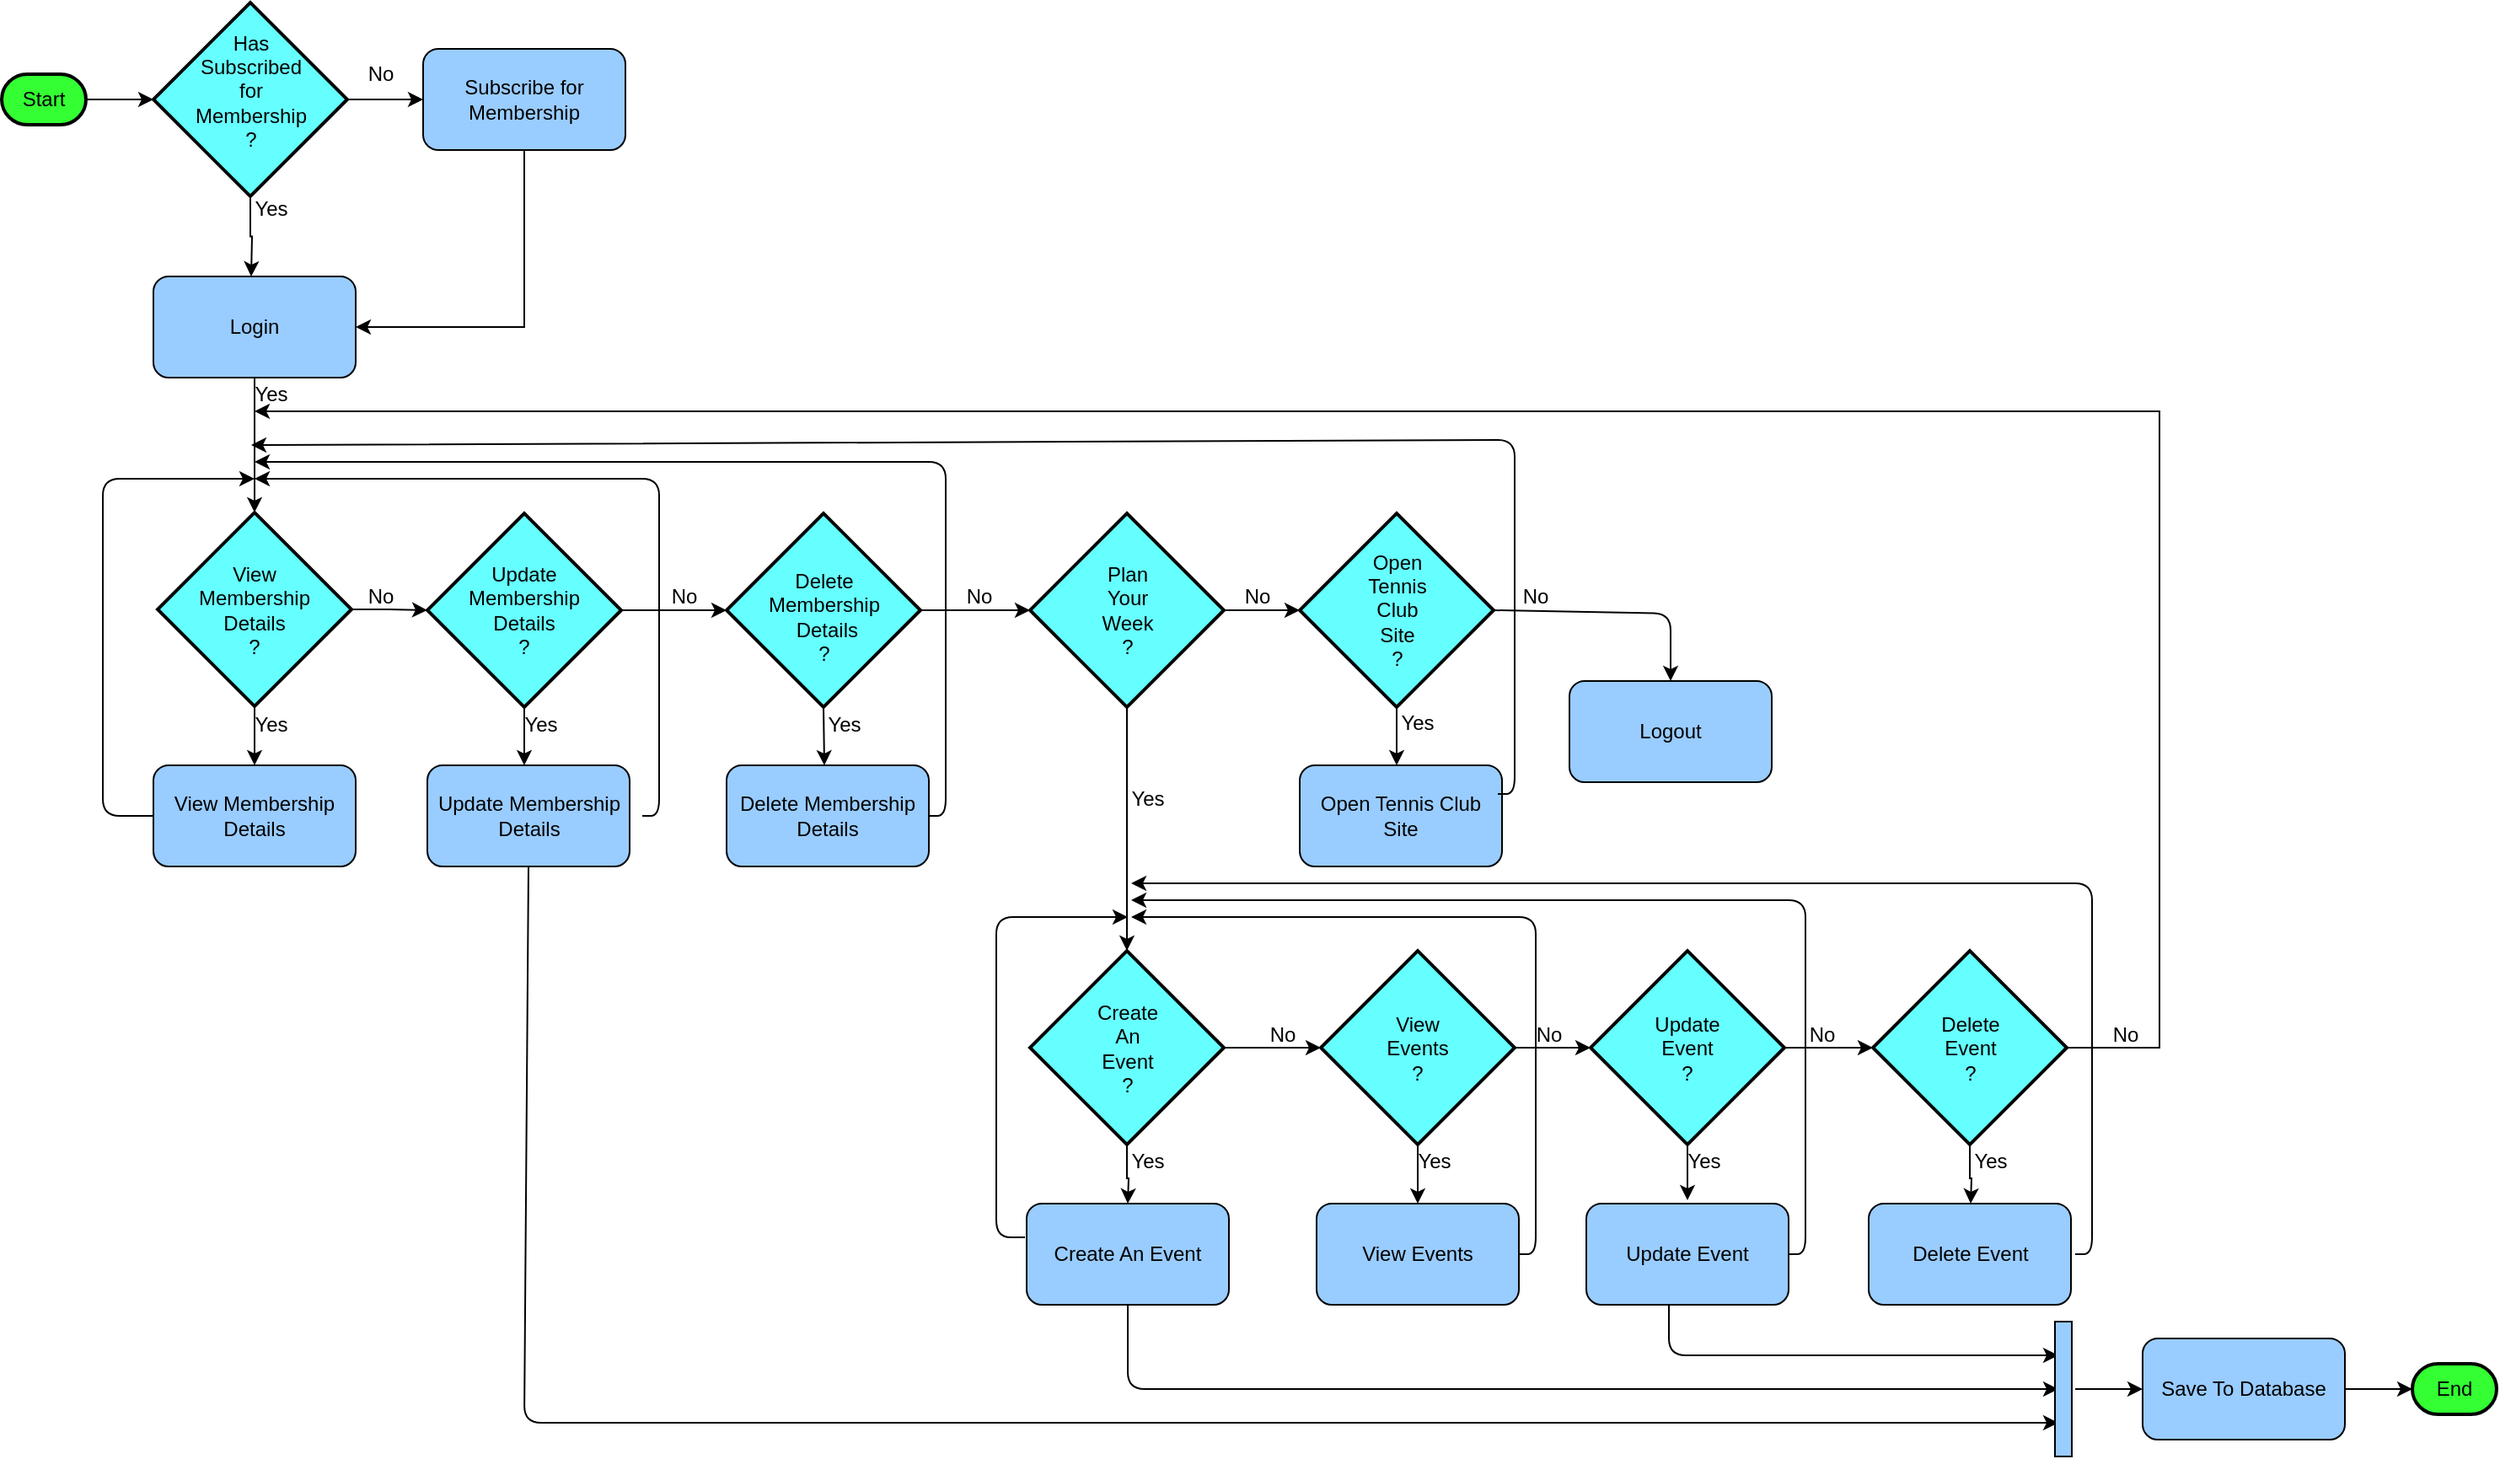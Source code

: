 <mxfile version="12.6.1" type="device"><diagram id="vyenlbegYSzaKedaoEJy" name="Page-1"><mxGraphModel dx="868" dy="1634" grid="1" gridSize="10" guides="1" tooltips="1" connect="1" arrows="1" fold="1" page="1" pageScale="1" pageWidth="850" pageHeight="1100" math="0" shadow="0"><root><mxCell id="0"/><mxCell id="1" parent="0"/><mxCell id="Dwk0a_JI1SBa3Rcftqay-88" value="" style="endArrow=classic;html=1;" parent="1" edge="1"><mxGeometry width="50" height="50" relative="1" as="geometry"><mxPoint x="617" y="730" as="sourcePoint"/><mxPoint x="678" y="540" as="targetPoint"/><Array as="points"><mxPoint x="600" y="730"/><mxPoint x="600" y="677.5"/><mxPoint x="600" y="540"/></Array></mxGeometry></mxCell><mxCell id="Dwk0a_JI1SBa3Rcftqay-3" value="" style="edgeStyle=orthogonalEdgeStyle;rounded=0;orthogonalLoop=1;jettySize=auto;html=1;" parent="1" source="Dwk0a_JI1SBa3Rcftqay-1" edge="1"><mxGeometry relative="1" as="geometry"><mxPoint x="100" y="55" as="targetPoint"/></mxGeometry></mxCell><mxCell id="Dwk0a_JI1SBa3Rcftqay-1" value="Start" style="strokeWidth=2;html=1;shape=mxgraph.flowchart.terminator;whiteSpace=wrap;labelBackgroundColor=none;fillColor=#33FF33;" parent="1" vertex="1"><mxGeometry x="10" y="40" width="50" height="30" as="geometry"/></mxCell><mxCell id="Dwk0a_JI1SBa3Rcftqay-7" value="" style="edgeStyle=orthogonalEdgeStyle;rounded=0;orthogonalLoop=1;jettySize=auto;html=1;" parent="1" source="Dwk0a_JI1SBa3Rcftqay-4" edge="1"><mxGeometry relative="1" as="geometry"><mxPoint x="158" y="160" as="targetPoint"/></mxGeometry></mxCell><mxCell id="Dwk0a_JI1SBa3Rcftqay-10" value="" style="edgeStyle=orthogonalEdgeStyle;rounded=0;orthogonalLoop=1;jettySize=auto;html=1;" parent="1" source="Dwk0a_JI1SBa3Rcftqay-4" edge="1"><mxGeometry relative="1" as="geometry"><mxPoint x="260" y="55" as="targetPoint"/></mxGeometry></mxCell><mxCell id="Dwk0a_JI1SBa3Rcftqay-4" value="" style="strokeWidth=2;html=1;shape=mxgraph.flowchart.decision;whiteSpace=wrap;labelBackgroundColor=#66FFFF;fillColor=#66FFFF;direction=south;" parent="1" vertex="1"><mxGeometry x="100" y="-2.5" width="115" height="115" as="geometry"/></mxCell><mxCell id="Dwk0a_JI1SBa3Rcftqay-5" value="Has Subscribed for Membership&lt;br&gt;?" style="text;html=1;strokeColor=none;fillColor=none;align=center;verticalAlign=middle;whiteSpace=wrap;rounded=0;labelBackgroundColor=none;" parent="1" vertex="1"><mxGeometry x="137.5" y="40" width="40" height="20" as="geometry"/></mxCell><mxCell id="Dwk0a_JI1SBa3Rcftqay-16" value="" style="edgeStyle=orthogonalEdgeStyle;rounded=0;orthogonalLoop=1;jettySize=auto;html=1;" parent="1" source="Dwk0a_JI1SBa3Rcftqay-8" edge="1"><mxGeometry relative="1" as="geometry"><mxPoint x="160" y="300" as="targetPoint"/></mxGeometry></mxCell><mxCell id="Dwk0a_JI1SBa3Rcftqay-8" value="Login" style="rounded=1;whiteSpace=wrap;html=1;labelBackgroundColor=none;fillColor=#99CCFF;" parent="1" vertex="1"><mxGeometry x="100" y="160" width="120" height="60" as="geometry"/></mxCell><mxCell id="Dwk0a_JI1SBa3Rcftqay-13" value="" style="edgeStyle=orthogonalEdgeStyle;rounded=0;orthogonalLoop=1;jettySize=auto;html=1;entryX=1;entryY=0.5;entryDx=0;entryDy=0;" parent="1" source="Dwk0a_JI1SBa3Rcftqay-11" target="Dwk0a_JI1SBa3Rcftqay-8" edge="1"><mxGeometry relative="1" as="geometry"><mxPoint x="280" y="230" as="targetPoint"/><Array as="points"><mxPoint x="320" y="190"/></Array></mxGeometry></mxCell><mxCell id="Dwk0a_JI1SBa3Rcftqay-11" value="Subscribe for Membership" style="rounded=1;whiteSpace=wrap;html=1;labelBackgroundColor=none;fillColor=#99CCFF;" parent="1" vertex="1"><mxGeometry x="260" y="25" width="120" height="60" as="geometry"/></mxCell><mxCell id="Dwk0a_JI1SBa3Rcftqay-23" value="" style="edgeStyle=orthogonalEdgeStyle;rounded=0;orthogonalLoop=1;jettySize=auto;html=1;" parent="1" source="Dwk0a_JI1SBa3Rcftqay-20" edge="1"><mxGeometry relative="1" as="geometry"><mxPoint x="160" y="450" as="targetPoint"/></mxGeometry></mxCell><mxCell id="Dwk0a_JI1SBa3Rcftqay-26" value="" style="edgeStyle=orthogonalEdgeStyle;rounded=0;orthogonalLoop=1;jettySize=auto;html=1;" parent="1" source="Dwk0a_JI1SBa3Rcftqay-20" target="Dwk0a_JI1SBa3Rcftqay-25" edge="1"><mxGeometry relative="1" as="geometry"/></mxCell><mxCell id="Dwk0a_JI1SBa3Rcftqay-20" value="" style="strokeWidth=2;html=1;shape=mxgraph.flowchart.decision;whiteSpace=wrap;labelBackgroundColor=#66FFFF;fillColor=#66FFFF;direction=south;" parent="1" vertex="1"><mxGeometry x="102.5" y="300" width="115" height="115" as="geometry"/></mxCell><mxCell id="Dwk0a_JI1SBa3Rcftqay-29" value="" style="edgeStyle=orthogonalEdgeStyle;rounded=0;orthogonalLoop=1;jettySize=auto;html=1;" parent="1" source="Dwk0a_JI1SBa3Rcftqay-25" edge="1"><mxGeometry relative="1" as="geometry"><mxPoint x="320" y="450" as="targetPoint"/></mxGeometry></mxCell><mxCell id="Dwk0a_JI1SBa3Rcftqay-40" value="" style="edgeStyle=orthogonalEdgeStyle;rounded=0;orthogonalLoop=1;jettySize=auto;html=1;" parent="1" source="Dwk0a_JI1SBa3Rcftqay-25" target="Dwk0a_JI1SBa3Rcftqay-39" edge="1"><mxGeometry relative="1" as="geometry"/></mxCell><mxCell id="Dwk0a_JI1SBa3Rcftqay-25" value="" style="strokeWidth=2;html=1;shape=mxgraph.flowchart.decision;whiteSpace=wrap;labelBackgroundColor=#66FFFF;fillColor=#66FFFF;direction=south;" parent="1" vertex="1"><mxGeometry x="262.5" y="300.5" width="115" height="115" as="geometry"/></mxCell><mxCell id="Dwk0a_JI1SBa3Rcftqay-39" value="" style="strokeWidth=2;html=1;shape=mxgraph.flowchart.decision;whiteSpace=wrap;labelBackgroundColor=#66FFFF;fillColor=#66FFFF;direction=south;" parent="1" vertex="1"><mxGeometry x="440" y="300.5" width="115" height="115" as="geometry"/></mxCell><mxCell id="Dwk0a_JI1SBa3Rcftqay-21" value="View Membership Details&lt;br&gt;?" style="text;html=1;strokeColor=none;fillColor=none;align=center;verticalAlign=middle;whiteSpace=wrap;rounded=0;labelBackgroundColor=none;" parent="1" vertex="1"><mxGeometry x="140" y="348" width="40" height="20" as="geometry"/></mxCell><mxCell id="Dwk0a_JI1SBa3Rcftqay-24" value="View Membership Details" style="rounded=1;whiteSpace=wrap;html=1;labelBackgroundColor=none;fillColor=#99CCFF;" parent="1" vertex="1"><mxGeometry x="100" y="450" width="120" height="60" as="geometry"/></mxCell><mxCell id="Dwk0a_JI1SBa3Rcftqay-27" value="Update Membership Details&lt;br&gt;?" style="text;html=1;strokeColor=none;fillColor=none;align=center;verticalAlign=middle;whiteSpace=wrap;rounded=0;labelBackgroundColor=none;" parent="1" vertex="1"><mxGeometry x="300" y="348" width="40" height="20" as="geometry"/></mxCell><mxCell id="Dwk0a_JI1SBa3Rcftqay-30" value="Update Membership Details" style="rounded=1;whiteSpace=wrap;html=1;labelBackgroundColor=none;fillColor=#99CCFF;" parent="1" vertex="1"><mxGeometry x="262.5" y="450" width="120" height="60" as="geometry"/></mxCell><mxCell id="Dwk0a_JI1SBa3Rcftqay-31" value="" style="endArrow=classic;html=1;exitX=0;exitY=0.5;exitDx=0;exitDy=0;" parent="1" source="Dwk0a_JI1SBa3Rcftqay-24" edge="1"><mxGeometry width="50" height="50" relative="1" as="geometry"><mxPoint x="70" y="440" as="sourcePoint"/><mxPoint x="160" y="280" as="targetPoint"/><Array as="points"><mxPoint x="70" y="480"/><mxPoint x="70" y="280"/></Array></mxGeometry></mxCell><mxCell id="Dwk0a_JI1SBa3Rcftqay-32" value="Yes" style="text;html=1;strokeColor=none;fillColor=none;align=center;verticalAlign=middle;whiteSpace=wrap;rounded=0;labelBackgroundColor=none;" parent="1" vertex="1"><mxGeometry x="150" y="220" width="40" height="20" as="geometry"/></mxCell><mxCell id="Dwk0a_JI1SBa3Rcftqay-33" value="Yes" style="text;html=1;strokeColor=none;fillColor=none;align=center;verticalAlign=middle;whiteSpace=wrap;rounded=0;labelBackgroundColor=none;" parent="1" vertex="1"><mxGeometry x="150" y="110" width="40" height="20" as="geometry"/></mxCell><mxCell id="Dwk0a_JI1SBa3Rcftqay-34" value="No" style="text;html=1;strokeColor=none;fillColor=none;align=center;verticalAlign=middle;whiteSpace=wrap;rounded=0;labelBackgroundColor=none;" parent="1" vertex="1"><mxGeometry x="215" y="30" width="40" height="20" as="geometry"/></mxCell><mxCell id="Dwk0a_JI1SBa3Rcftqay-35" value="No" style="text;html=1;strokeColor=none;fillColor=none;align=center;verticalAlign=middle;whiteSpace=wrap;rounded=0;labelBackgroundColor=none;" parent="1" vertex="1"><mxGeometry x="215" y="340" width="40" height="20" as="geometry"/></mxCell><mxCell id="Dwk0a_JI1SBa3Rcftqay-36" value="Yes" style="text;html=1;strokeColor=none;fillColor=none;align=center;verticalAlign=middle;whiteSpace=wrap;rounded=0;labelBackgroundColor=none;" parent="1" vertex="1"><mxGeometry x="150" y="415.5" width="40" height="20" as="geometry"/></mxCell><mxCell id="Dwk0a_JI1SBa3Rcftqay-37" value="Yes" style="text;html=1;strokeColor=none;fillColor=none;align=center;verticalAlign=middle;whiteSpace=wrap;rounded=0;labelBackgroundColor=none;" parent="1" vertex="1"><mxGeometry x="310" y="415.5" width="40" height="20" as="geometry"/></mxCell><mxCell id="Dwk0a_JI1SBa3Rcftqay-41" value="" style="endArrow=classic;html=1;" parent="1" edge="1"><mxGeometry width="50" height="50" relative="1" as="geometry"><mxPoint x="390" y="480" as="sourcePoint"/><mxPoint x="160" y="280" as="targetPoint"/><Array as="points"><mxPoint x="400" y="480"/><mxPoint x="400" y="440"/><mxPoint x="400" y="280"/></Array></mxGeometry></mxCell><mxCell id="Dwk0a_JI1SBa3Rcftqay-42" value="No" style="text;html=1;strokeColor=none;fillColor=none;align=center;verticalAlign=middle;whiteSpace=wrap;rounded=0;labelBackgroundColor=none;" parent="1" vertex="1"><mxGeometry x="400" y="340" width="30" height="20" as="geometry"/></mxCell><mxCell id="Dwk0a_JI1SBa3Rcftqay-45" value="&lt;span style=&quot;white-space: nowrap&quot;&gt;Delete &lt;br&gt;Membership&lt;br&gt;&amp;nbsp;Details&lt;/span&gt;&lt;br style=&quot;white-space: nowrap&quot;&gt;&lt;span style=&quot;white-space: nowrap&quot;&gt;?&lt;/span&gt;" style="text;html=1;strokeColor=none;fillColor=none;align=center;verticalAlign=middle;whiteSpace=wrap;rounded=0;labelBackgroundColor=none;" parent="1" vertex="1"><mxGeometry x="477.5" y="348" width="40" height="28" as="geometry"/></mxCell><mxCell id="Dwk0a_JI1SBa3Rcftqay-48" value="" style="endArrow=classic;html=1;exitX=1;exitY=0.5;exitDx=0;exitDy=0;exitPerimeter=0;" parent="1" source="Dwk0a_JI1SBa3Rcftqay-39" edge="1"><mxGeometry width="50" height="50" relative="1" as="geometry"><mxPoint x="480" y="590" as="sourcePoint"/><mxPoint x="498" y="450" as="targetPoint"/></mxGeometry></mxCell><mxCell id="Dwk0a_JI1SBa3Rcftqay-49" value="Delete Membership Details" style="rounded=1;whiteSpace=wrap;html=1;labelBackgroundColor=none;fillColor=#99CCFF;" parent="1" vertex="1"><mxGeometry x="440" y="450" width="120" height="60" as="geometry"/></mxCell><mxCell id="Dwk0a_JI1SBa3Rcftqay-50" value="" style="endArrow=classic;html=1;" parent="1" edge="1"><mxGeometry width="50" height="50" relative="1" as="geometry"><mxPoint x="560" y="480" as="sourcePoint"/><mxPoint x="160" y="270" as="targetPoint"/><Array as="points"><mxPoint x="570" y="480"/><mxPoint x="570" y="440"/><mxPoint x="570" y="270"/></Array></mxGeometry></mxCell><mxCell id="Dwk0a_JI1SBa3Rcftqay-51" value="Yes" style="text;html=1;strokeColor=none;fillColor=none;align=center;verticalAlign=middle;whiteSpace=wrap;rounded=0;labelBackgroundColor=none;" parent="1" vertex="1"><mxGeometry x="490" y="415.5" width="40" height="20" as="geometry"/></mxCell><mxCell id="Dwk0a_JI1SBa3Rcftqay-55" value="" style="endArrow=classic;html=1;exitX=0.5;exitY=0;exitDx=0;exitDy=0;exitPerimeter=0;" parent="1" source="Dwk0a_JI1SBa3Rcftqay-39" edge="1"><mxGeometry width="50" height="50" relative="1" as="geometry"><mxPoint x="560" y="360" as="sourcePoint"/><mxPoint x="620" y="358" as="targetPoint"/></mxGeometry></mxCell><mxCell id="Dwk0a_JI1SBa3Rcftqay-61" value="" style="edgeStyle=orthogonalEdgeStyle;rounded=0;orthogonalLoop=1;jettySize=auto;html=1;" parent="1" source="Dwk0a_JI1SBa3Rcftqay-56" target="Dwk0a_JI1SBa3Rcftqay-60" edge="1"><mxGeometry relative="1" as="geometry"/></mxCell><mxCell id="Dwk0a_JI1SBa3Rcftqay-63" value="" style="edgeStyle=orthogonalEdgeStyle;rounded=0;orthogonalLoop=1;jettySize=auto;html=1;" parent="1" source="Dwk0a_JI1SBa3Rcftqay-56" target="Dwk0a_JI1SBa3Rcftqay-62" edge="1"><mxGeometry relative="1" as="geometry"/></mxCell><mxCell id="Dwk0a_JI1SBa3Rcftqay-56" value="" style="strokeWidth=2;html=1;shape=mxgraph.flowchart.decision;whiteSpace=wrap;labelBackgroundColor=#66FFFF;fillColor=#66FFFF;direction=south;" parent="1" vertex="1"><mxGeometry x="620" y="300.5" width="115" height="115" as="geometry"/></mxCell><mxCell id="Dwk0a_JI1SBa3Rcftqay-69" value="" style="edgeStyle=orthogonalEdgeStyle;rounded=0;orthogonalLoop=1;jettySize=auto;html=1;" parent="1" source="Dwk0a_JI1SBa3Rcftqay-62" edge="1"><mxGeometry relative="1" as="geometry"><mxPoint x="838" y="450" as="targetPoint"/><Array as="points"><mxPoint x="838" y="450"/><mxPoint x="838" y="450"/></Array></mxGeometry></mxCell><mxCell id="Dwk0a_JI1SBa3Rcftqay-62" value="" style="strokeWidth=2;html=1;shape=mxgraph.flowchart.decision;whiteSpace=wrap;labelBackgroundColor=#66FFFF;fillColor=#66FFFF;direction=south;" parent="1" vertex="1"><mxGeometry x="780" y="300.5" width="115" height="115" as="geometry"/></mxCell><mxCell id="Dwk0a_JI1SBa3Rcftqay-73" value="" style="edgeStyle=orthogonalEdgeStyle;rounded=0;orthogonalLoop=1;jettySize=auto;html=1;" parent="1" source="Dwk0a_JI1SBa3Rcftqay-60" target="Dwk0a_JI1SBa3Rcftqay-72" edge="1"><mxGeometry relative="1" as="geometry"/></mxCell><mxCell id="Dwk0a_JI1SBa3Rcftqay-79" value="" style="edgeStyle=orthogonalEdgeStyle;rounded=0;orthogonalLoop=1;jettySize=auto;html=1;" parent="1" source="Dwk0a_JI1SBa3Rcftqay-60" edge="1"><mxGeometry relative="1" as="geometry"><mxPoint x="678" y="710" as="targetPoint"/></mxGeometry></mxCell><mxCell id="Dwk0a_JI1SBa3Rcftqay-60" value="" style="strokeWidth=2;html=1;shape=mxgraph.flowchart.decision;whiteSpace=wrap;labelBackgroundColor=#66FFFF;fillColor=#66FFFF;direction=south;" parent="1" vertex="1"><mxGeometry x="620" y="560" width="115" height="115" as="geometry"/></mxCell><mxCell id="Dwk0a_JI1SBa3Rcftqay-75" value="" style="edgeStyle=orthogonalEdgeStyle;rounded=0;orthogonalLoop=1;jettySize=auto;html=1;" parent="1" source="Dwk0a_JI1SBa3Rcftqay-72" target="Dwk0a_JI1SBa3Rcftqay-74" edge="1"><mxGeometry relative="1" as="geometry"/></mxCell><mxCell id="Dwk0a_JI1SBa3Rcftqay-92" value="" style="edgeStyle=orthogonalEdgeStyle;rounded=0;orthogonalLoop=1;jettySize=auto;html=1;" parent="1" source="Dwk0a_JI1SBa3Rcftqay-72" edge="1"><mxGeometry relative="1" as="geometry"><mxPoint x="850" y="710" as="targetPoint"/></mxGeometry></mxCell><mxCell id="Dwk0a_JI1SBa3Rcftqay-72" value="" style="strokeWidth=2;html=1;shape=mxgraph.flowchart.decision;whiteSpace=wrap;labelBackgroundColor=#66FFFF;fillColor=#66FFFF;direction=south;" parent="1" vertex="1"><mxGeometry x="792.5" y="560" width="115" height="115" as="geometry"/></mxCell><mxCell id="Dwk0a_JI1SBa3Rcftqay-77" value="" style="edgeStyle=orthogonalEdgeStyle;rounded=0;orthogonalLoop=1;jettySize=auto;html=1;" parent="1" source="Dwk0a_JI1SBa3Rcftqay-74" target="Dwk0a_JI1SBa3Rcftqay-76" edge="1"><mxGeometry relative="1" as="geometry"/></mxCell><mxCell id="Dwk0a_JI1SBa3Rcftqay-97" value="" style="edgeStyle=orthogonalEdgeStyle;rounded=0;orthogonalLoop=1;jettySize=auto;html=1;" parent="1" edge="1"><mxGeometry relative="1" as="geometry"><mxPoint x="1010" y="628" as="sourcePoint"/><mxPoint x="1010" y="708" as="targetPoint"/></mxGeometry></mxCell><mxCell id="Dwk0a_JI1SBa3Rcftqay-74" value="" style="strokeWidth=2;html=1;shape=mxgraph.flowchart.decision;whiteSpace=wrap;labelBackgroundColor=#66FFFF;fillColor=#66FFFF;direction=south;" parent="1" vertex="1"><mxGeometry x="952.5" y="560" width="115" height="115" as="geometry"/></mxCell><mxCell id="Dwk0a_JI1SBa3Rcftqay-106" value="" style="edgeStyle=orthogonalEdgeStyle;rounded=0;orthogonalLoop=1;jettySize=auto;html=1;" parent="1" source="Dwk0a_JI1SBa3Rcftqay-76" edge="1"><mxGeometry relative="1" as="geometry"><mxPoint x="1178" y="710" as="targetPoint"/></mxGeometry></mxCell><mxCell id="Dwk0a_JI1SBa3Rcftqay-111" value="" style="edgeStyle=orthogonalEdgeStyle;rounded=0;orthogonalLoop=1;jettySize=auto;html=1;entryX=0.25;entryY=1;entryDx=0;entryDy=0;" parent="1" source="Dwk0a_JI1SBa3Rcftqay-76" target="Dwk0a_JI1SBa3Rcftqay-32" edge="1"><mxGeometry relative="1" as="geometry"><mxPoint x="1030" y="200" as="targetPoint"/><Array as="points"><mxPoint x="1290" y="618"/><mxPoint x="1290" y="240"/></Array></mxGeometry></mxCell><mxCell id="Dwk0a_JI1SBa3Rcftqay-76" value="" style="strokeWidth=2;html=1;shape=mxgraph.flowchart.decision;whiteSpace=wrap;labelBackgroundColor=#66FFFF;fillColor=#66FFFF;direction=south;" parent="1" vertex="1"><mxGeometry x="1120" y="560" width="115" height="115" as="geometry"/></mxCell><mxCell id="Dwk0a_JI1SBa3Rcftqay-57" value="Plan Your Week&lt;br&gt;?" style="text;html=1;strokeColor=none;fillColor=none;align=center;verticalAlign=middle;whiteSpace=wrap;rounded=0;labelBackgroundColor=none;" parent="1" vertex="1"><mxGeometry x="658" y="348" width="40" height="20" as="geometry"/></mxCell><mxCell id="Dwk0a_JI1SBa3Rcftqay-58" value="No" style="text;html=1;strokeColor=none;fillColor=none;align=center;verticalAlign=middle;whiteSpace=wrap;rounded=0;labelBackgroundColor=none;" parent="1" vertex="1"><mxGeometry x="570" y="340" width="40" height="20" as="geometry"/></mxCell><mxCell id="Dwk0a_JI1SBa3Rcftqay-64" value="Open Tennis Club Site&lt;br&gt;?" style="text;html=1;strokeColor=none;fillColor=none;align=center;verticalAlign=middle;whiteSpace=wrap;rounded=0;labelBackgroundColor=none;" parent="1" vertex="1"><mxGeometry x="818" y="348" width="40" height="20" as="geometry"/></mxCell><mxCell id="Dwk0a_JI1SBa3Rcftqay-67" value="Open Tennis Club Site" style="rounded=1;whiteSpace=wrap;html=1;labelBackgroundColor=none;fillColor=#99CCFF;" parent="1" vertex="1"><mxGeometry x="780" y="450" width="120" height="60" as="geometry"/></mxCell><mxCell id="Dwk0a_JI1SBa3Rcftqay-71" value="Logout" style="rounded=1;whiteSpace=wrap;html=1;labelBackgroundColor=none;fillColor=#99CCFF;" parent="1" vertex="1"><mxGeometry x="940" y="400" width="120" height="60" as="geometry"/></mxCell><mxCell id="Dwk0a_JI1SBa3Rcftqay-80" value="Create An Event" style="rounded=1;whiteSpace=wrap;html=1;labelBackgroundColor=none;fillColor=#99CCFF;" parent="1" vertex="1"><mxGeometry x="618" y="710" width="120" height="60" as="geometry"/></mxCell><mxCell id="Dwk0a_JI1SBa3Rcftqay-81" value="Create An Event&lt;br&gt;?" style="text;html=1;strokeColor=none;fillColor=none;align=center;verticalAlign=middle;whiteSpace=wrap;rounded=0;labelBackgroundColor=none;" parent="1" vertex="1"><mxGeometry x="657.5" y="607.5" width="40" height="20" as="geometry"/></mxCell><mxCell id="Dwk0a_JI1SBa3Rcftqay-82" value="Yes" style="text;html=1;strokeColor=none;fillColor=none;align=center;verticalAlign=middle;whiteSpace=wrap;rounded=0;labelBackgroundColor=none;" parent="1" vertex="1"><mxGeometry x="670" y="460" width="40" height="20" as="geometry"/></mxCell><mxCell id="Dwk0a_JI1SBa3Rcftqay-83" value="Yes" style="text;html=1;strokeColor=none;fillColor=none;align=center;verticalAlign=middle;whiteSpace=wrap;rounded=0;labelBackgroundColor=none;" parent="1" vertex="1"><mxGeometry x="830" y="415" width="40" height="20" as="geometry"/></mxCell><mxCell id="Dwk0a_JI1SBa3Rcftqay-84" value="No" style="text;html=1;strokeColor=none;fillColor=none;align=center;verticalAlign=middle;whiteSpace=wrap;rounded=0;labelBackgroundColor=none;" parent="1" vertex="1"><mxGeometry x="735" y="340" width="40" height="20" as="geometry"/></mxCell><mxCell id="Dwk0a_JI1SBa3Rcftqay-85" value="No" style="text;html=1;strokeColor=none;fillColor=none;align=center;verticalAlign=middle;whiteSpace=wrap;rounded=0;labelBackgroundColor=none;" parent="1" vertex="1"><mxGeometry x="900" y="340" width="40" height="20" as="geometry"/></mxCell><mxCell id="Dwk0a_JI1SBa3Rcftqay-86" value="" style="endArrow=classic;html=1;" parent="1" edge="1"><mxGeometry width="50" height="50" relative="1" as="geometry"><mxPoint x="897.5" y="467" as="sourcePoint"/><mxPoint x="158" y="260" as="targetPoint"/><Array as="points"><mxPoint x="907.5" y="467"/><mxPoint x="907.5" y="427"/><mxPoint x="907.5" y="257"/></Array></mxGeometry></mxCell><mxCell id="Dwk0a_JI1SBa3Rcftqay-87" value="View Events&lt;br&gt;?" style="text;html=1;strokeColor=none;fillColor=none;align=center;verticalAlign=middle;whiteSpace=wrap;rounded=0;labelBackgroundColor=none;" parent="1" vertex="1"><mxGeometry x="830" y="607.5" width="40" height="20" as="geometry"/></mxCell><mxCell id="Dwk0a_JI1SBa3Rcftqay-89" value="No" style="text;html=1;strokeColor=none;fillColor=none;align=center;verticalAlign=middle;whiteSpace=wrap;rounded=0;labelBackgroundColor=none;" parent="1" vertex="1"><mxGeometry x="750" y="600" width="40" height="20" as="geometry"/></mxCell><mxCell id="Dwk0a_JI1SBa3Rcftqay-90" value="No" style="text;html=1;strokeColor=none;fillColor=none;align=center;verticalAlign=middle;whiteSpace=wrap;rounded=0;labelBackgroundColor=none;" parent="1" vertex="1"><mxGeometry x="907.5" y="600" width="40" height="20" as="geometry"/></mxCell><mxCell id="Dwk0a_JI1SBa3Rcftqay-93" value="View Events" style="rounded=1;whiteSpace=wrap;html=1;labelBackgroundColor=none;fillColor=#99CCFF;" parent="1" vertex="1"><mxGeometry x="790" y="710" width="120" height="60" as="geometry"/></mxCell><mxCell id="Dwk0a_JI1SBa3Rcftqay-94" value="" style="endArrow=classic;html=1;" parent="1" edge="1"><mxGeometry width="50" height="50" relative="1" as="geometry"><mxPoint x="910" y="740" as="sourcePoint"/><mxPoint x="680" y="540" as="targetPoint"/><Array as="points"><mxPoint x="920" y="740"/><mxPoint x="920" y="700"/><mxPoint x="920" y="540"/></Array></mxGeometry></mxCell><mxCell id="Dwk0a_JI1SBa3Rcftqay-95" value="Update Event&lt;br&gt;?" style="text;html=1;strokeColor=none;fillColor=none;align=center;verticalAlign=middle;whiteSpace=wrap;rounded=0;labelBackgroundColor=none;" parent="1" vertex="1"><mxGeometry x="990" y="608" width="40" height="20" as="geometry"/></mxCell><mxCell id="Dwk0a_JI1SBa3Rcftqay-98" value="Update Event" style="rounded=1;whiteSpace=wrap;html=1;labelBackgroundColor=none;fillColor=#99CCFF;fontStyle=0" parent="1" vertex="1"><mxGeometry x="950" y="710" width="120" height="60" as="geometry"/></mxCell><mxCell id="Dwk0a_JI1SBa3Rcftqay-99" value="" style="endArrow=classic;html=1;" parent="1" edge="1"><mxGeometry width="50" height="50" relative="1" as="geometry"><mxPoint x="1070" y="740" as="sourcePoint"/><mxPoint x="680" y="530" as="targetPoint"/><Array as="points"><mxPoint x="1080" y="740"/><mxPoint x="1080" y="700"/><mxPoint x="1080" y="530"/></Array></mxGeometry></mxCell><mxCell id="Dwk0a_JI1SBa3Rcftqay-100" value="Yes" style="text;html=1;strokeColor=none;fillColor=none;align=center;verticalAlign=middle;whiteSpace=wrap;rounded=0;labelBackgroundColor=none;" parent="1" vertex="1"><mxGeometry x="670" y="675" width="40" height="20" as="geometry"/></mxCell><mxCell id="Dwk0a_JI1SBa3Rcftqay-101" value="Yes" style="text;html=1;strokeColor=none;fillColor=none;align=center;verticalAlign=middle;whiteSpace=wrap;rounded=0;labelBackgroundColor=none;" parent="1" vertex="1"><mxGeometry x="840" y="675" width="40" height="20" as="geometry"/></mxCell><mxCell id="Dwk0a_JI1SBa3Rcftqay-102" value="Yes" style="text;html=1;strokeColor=none;fillColor=none;align=center;verticalAlign=middle;whiteSpace=wrap;rounded=0;labelBackgroundColor=none;" parent="1" vertex="1"><mxGeometry x="1000" y="675" width="40" height="20" as="geometry"/></mxCell><mxCell id="Dwk0a_JI1SBa3Rcftqay-103" value="No" style="text;html=1;strokeColor=none;fillColor=none;align=center;verticalAlign=middle;whiteSpace=wrap;rounded=0;labelBackgroundColor=none;" parent="1" vertex="1"><mxGeometry x="1070" y="600" width="40" height="20" as="geometry"/></mxCell><mxCell id="Dwk0a_JI1SBa3Rcftqay-104" value="Delete Event&lt;br&gt;?" style="text;html=1;strokeColor=none;fillColor=none;align=center;verticalAlign=middle;whiteSpace=wrap;rounded=0;labelBackgroundColor=none;" parent="1" vertex="1"><mxGeometry x="1157.5" y="607.5" width="40" height="20" as="geometry"/></mxCell><mxCell id="Dwk0a_JI1SBa3Rcftqay-107" value="Delete Event" style="rounded=1;whiteSpace=wrap;html=1;labelBackgroundColor=none;fillColor=#99CCFF;" parent="1" vertex="1"><mxGeometry x="1117.5" y="710" width="120" height="60" as="geometry"/></mxCell><mxCell id="Dwk0a_JI1SBa3Rcftqay-108" value="Yes" style="text;html=1;strokeColor=none;fillColor=none;align=center;verticalAlign=middle;whiteSpace=wrap;rounded=0;labelBackgroundColor=none;" parent="1" vertex="1"><mxGeometry x="1170" y="675" width="40" height="20" as="geometry"/></mxCell><mxCell id="Dwk0a_JI1SBa3Rcftqay-109" value="" style="endArrow=classic;html=1;" parent="1" edge="1"><mxGeometry width="50" height="50" relative="1" as="geometry"><mxPoint x="1240" y="740" as="sourcePoint"/><mxPoint x="680" y="520" as="targetPoint"/><Array as="points"><mxPoint x="1250" y="740"/><mxPoint x="1250" y="700"/><mxPoint x="1250" y="520"/></Array></mxGeometry></mxCell><mxCell id="Dwk0a_JI1SBa3Rcftqay-114" value="" style="endArrow=classic;html=1;exitX=0.5;exitY=0;exitDx=0;exitDy=0;exitPerimeter=0;" parent="1" source="Dwk0a_JI1SBa3Rcftqay-62" edge="1"><mxGeometry width="50" height="50" relative="1" as="geometry"><mxPoint x="960" y="470" as="sourcePoint"/><mxPoint x="1000" y="400" as="targetPoint"/><Array as="points"><mxPoint x="1000" y="360"/></Array></mxGeometry></mxCell><mxCell id="Dwk0a_JI1SBa3Rcftqay-115" value="No" style="text;html=1;strokeColor=none;fillColor=none;align=center;verticalAlign=middle;whiteSpace=wrap;rounded=0;labelBackgroundColor=none;" parent="1" vertex="1"><mxGeometry x="1250" y="600" width="40" height="20" as="geometry"/></mxCell><mxCell id="Dwk0a_JI1SBa3Rcftqay-117" value="" style="endArrow=classic;html=1;exitX=0.5;exitY=1;exitDx=0;exitDy=0;entryX=0.2;entryY=0.75;entryDx=0;entryDy=0;entryPerimeter=0;" parent="1" source="Dwk0a_JI1SBa3Rcftqay-30" target="Dwk0a_JI1SBa3Rcftqay-120" edge="1"><mxGeometry width="50" height="50" relative="1" as="geometry"><mxPoint x="340" y="630" as="sourcePoint"/><mxPoint x="750" y="840" as="targetPoint"/><Array as="points"><mxPoint x="320" y="840"/></Array></mxGeometry></mxCell><mxCell id="Dwk0a_JI1SBa3Rcftqay-118" value="" style="endArrow=classic;html=1;exitX=0.5;exitY=1;exitDx=0;exitDy=0;entryX=0.2;entryY=0.5;entryDx=0;entryDy=0;entryPerimeter=0;" parent="1" source="Dwk0a_JI1SBa3Rcftqay-80" target="Dwk0a_JI1SBa3Rcftqay-120" edge="1"><mxGeometry width="50" height="50" relative="1" as="geometry"><mxPoint x="590" y="920" as="sourcePoint"/><mxPoint x="860" y="820" as="targetPoint"/><Array as="points"><mxPoint x="678" y="820"/></Array></mxGeometry></mxCell><mxCell id="Dwk0a_JI1SBa3Rcftqay-119" value="" style="endArrow=classic;html=1;exitX=0.5;exitY=1;exitDx=0;exitDy=0;entryX=0.2;entryY=0.25;entryDx=0;entryDy=0;entryPerimeter=0;" parent="1" target="Dwk0a_JI1SBa3Rcftqay-120" edge="1"><mxGeometry width="50" height="50" relative="1" as="geometry"><mxPoint x="999" y="770" as="sourcePoint"/><mxPoint x="1190" y="800" as="targetPoint"/><Array as="points"><mxPoint x="999" y="800"/></Array></mxGeometry></mxCell><mxCell id="Dwk0a_JI1SBa3Rcftqay-120" value="" style="html=1;points=[];perimeter=orthogonalPerimeter;labelBackgroundColor=none;fillColor=#99CCFF;" parent="1" vertex="1"><mxGeometry x="1228" y="780" width="10" height="80" as="geometry"/></mxCell><mxCell id="Dwk0a_JI1SBa3Rcftqay-121" value="" style="endArrow=classic;html=1;" parent="1" edge="1"><mxGeometry width="50" height="50" relative="1" as="geometry"><mxPoint x="1240" y="820" as="sourcePoint"/><mxPoint x="1280" y="820" as="targetPoint"/></mxGeometry></mxCell><mxCell id="Dwk0a_JI1SBa3Rcftqay-124" value="" style="edgeStyle=orthogonalEdgeStyle;rounded=0;orthogonalLoop=1;jettySize=auto;html=1;" parent="1" source="Dwk0a_JI1SBa3Rcftqay-122" edge="1"><mxGeometry relative="1" as="geometry"><mxPoint x="1440" y="820" as="targetPoint"/></mxGeometry></mxCell><mxCell id="Dwk0a_JI1SBa3Rcftqay-122" value="Save To Database" style="rounded=1;whiteSpace=wrap;html=1;labelBackgroundColor=none;fillColor=#99CCFF;" parent="1" vertex="1"><mxGeometry x="1280" y="790" width="120" height="60" as="geometry"/></mxCell><mxCell id="vW4yZ1kKt40g5xWVFSsE-1" value="End" style="strokeWidth=2;html=1;shape=mxgraph.flowchart.terminator;whiteSpace=wrap;labelBackgroundColor=none;fillColor=#33FF33;" vertex="1" parent="1"><mxGeometry x="1440" y="805" width="50" height="30" as="geometry"/></mxCell></root></mxGraphModel></diagram></mxfile>
